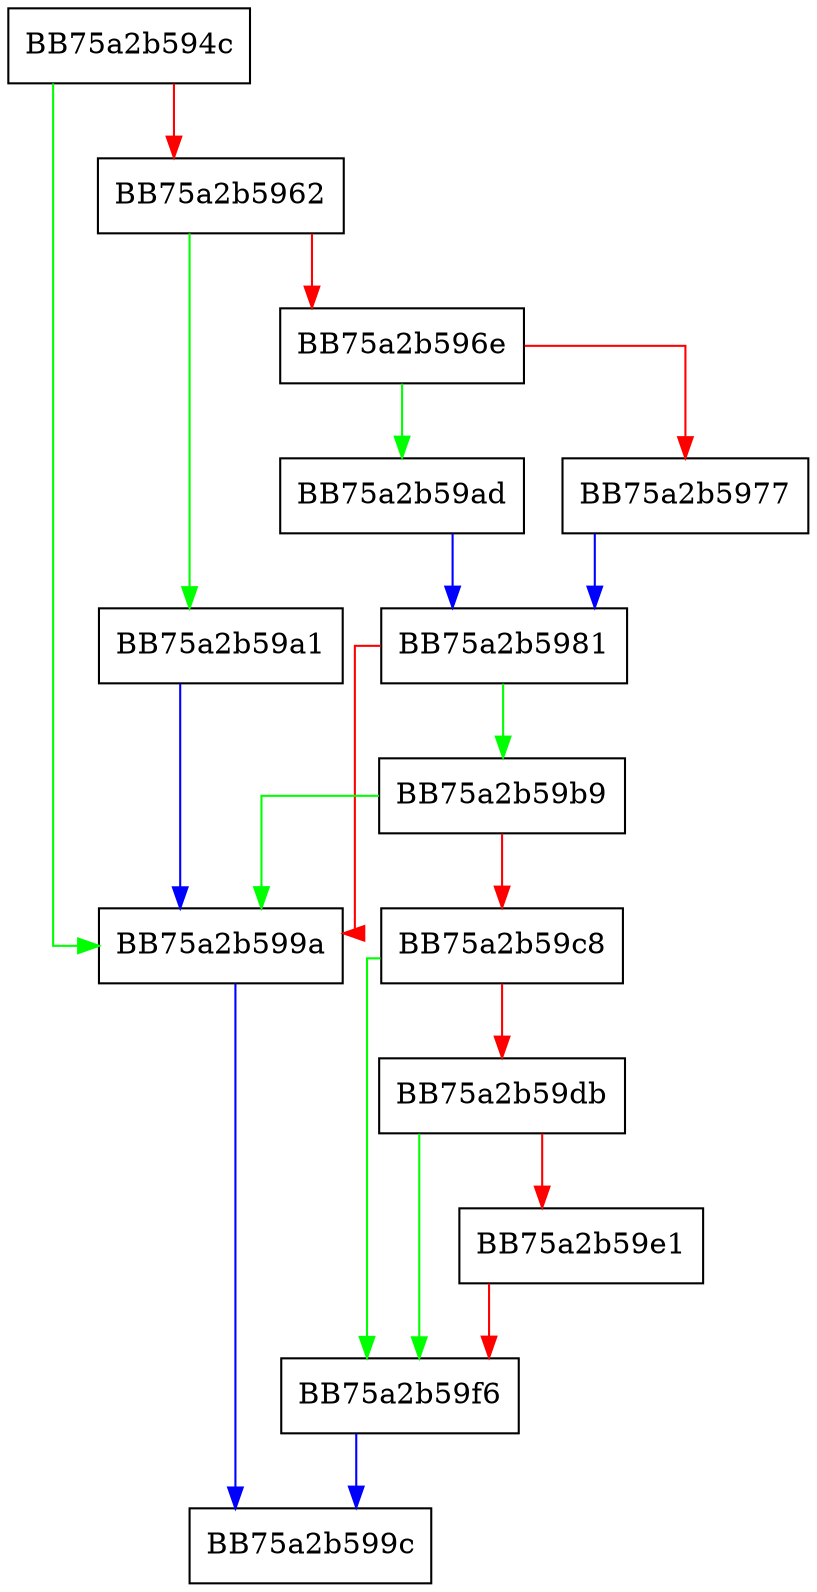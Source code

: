 digraph ecPrintChar {
  node [shape="box"];
  graph [splines=ortho];
  BB75a2b594c -> BB75a2b599a [color="green"];
  BB75a2b594c -> BB75a2b5962 [color="red"];
  BB75a2b5962 -> BB75a2b59a1 [color="green"];
  BB75a2b5962 -> BB75a2b596e [color="red"];
  BB75a2b596e -> BB75a2b59ad [color="green"];
  BB75a2b596e -> BB75a2b5977 [color="red"];
  BB75a2b5977 -> BB75a2b5981 [color="blue"];
  BB75a2b5981 -> BB75a2b59b9 [color="green"];
  BB75a2b5981 -> BB75a2b599a [color="red"];
  BB75a2b599a -> BB75a2b599c [color="blue"];
  BB75a2b59a1 -> BB75a2b599a [color="blue"];
  BB75a2b59ad -> BB75a2b5981 [color="blue"];
  BB75a2b59b9 -> BB75a2b599a [color="green"];
  BB75a2b59b9 -> BB75a2b59c8 [color="red"];
  BB75a2b59c8 -> BB75a2b59f6 [color="green"];
  BB75a2b59c8 -> BB75a2b59db [color="red"];
  BB75a2b59db -> BB75a2b59f6 [color="green"];
  BB75a2b59db -> BB75a2b59e1 [color="red"];
  BB75a2b59e1 -> BB75a2b59f6 [color="red"];
  BB75a2b59f6 -> BB75a2b599c [color="blue"];
}